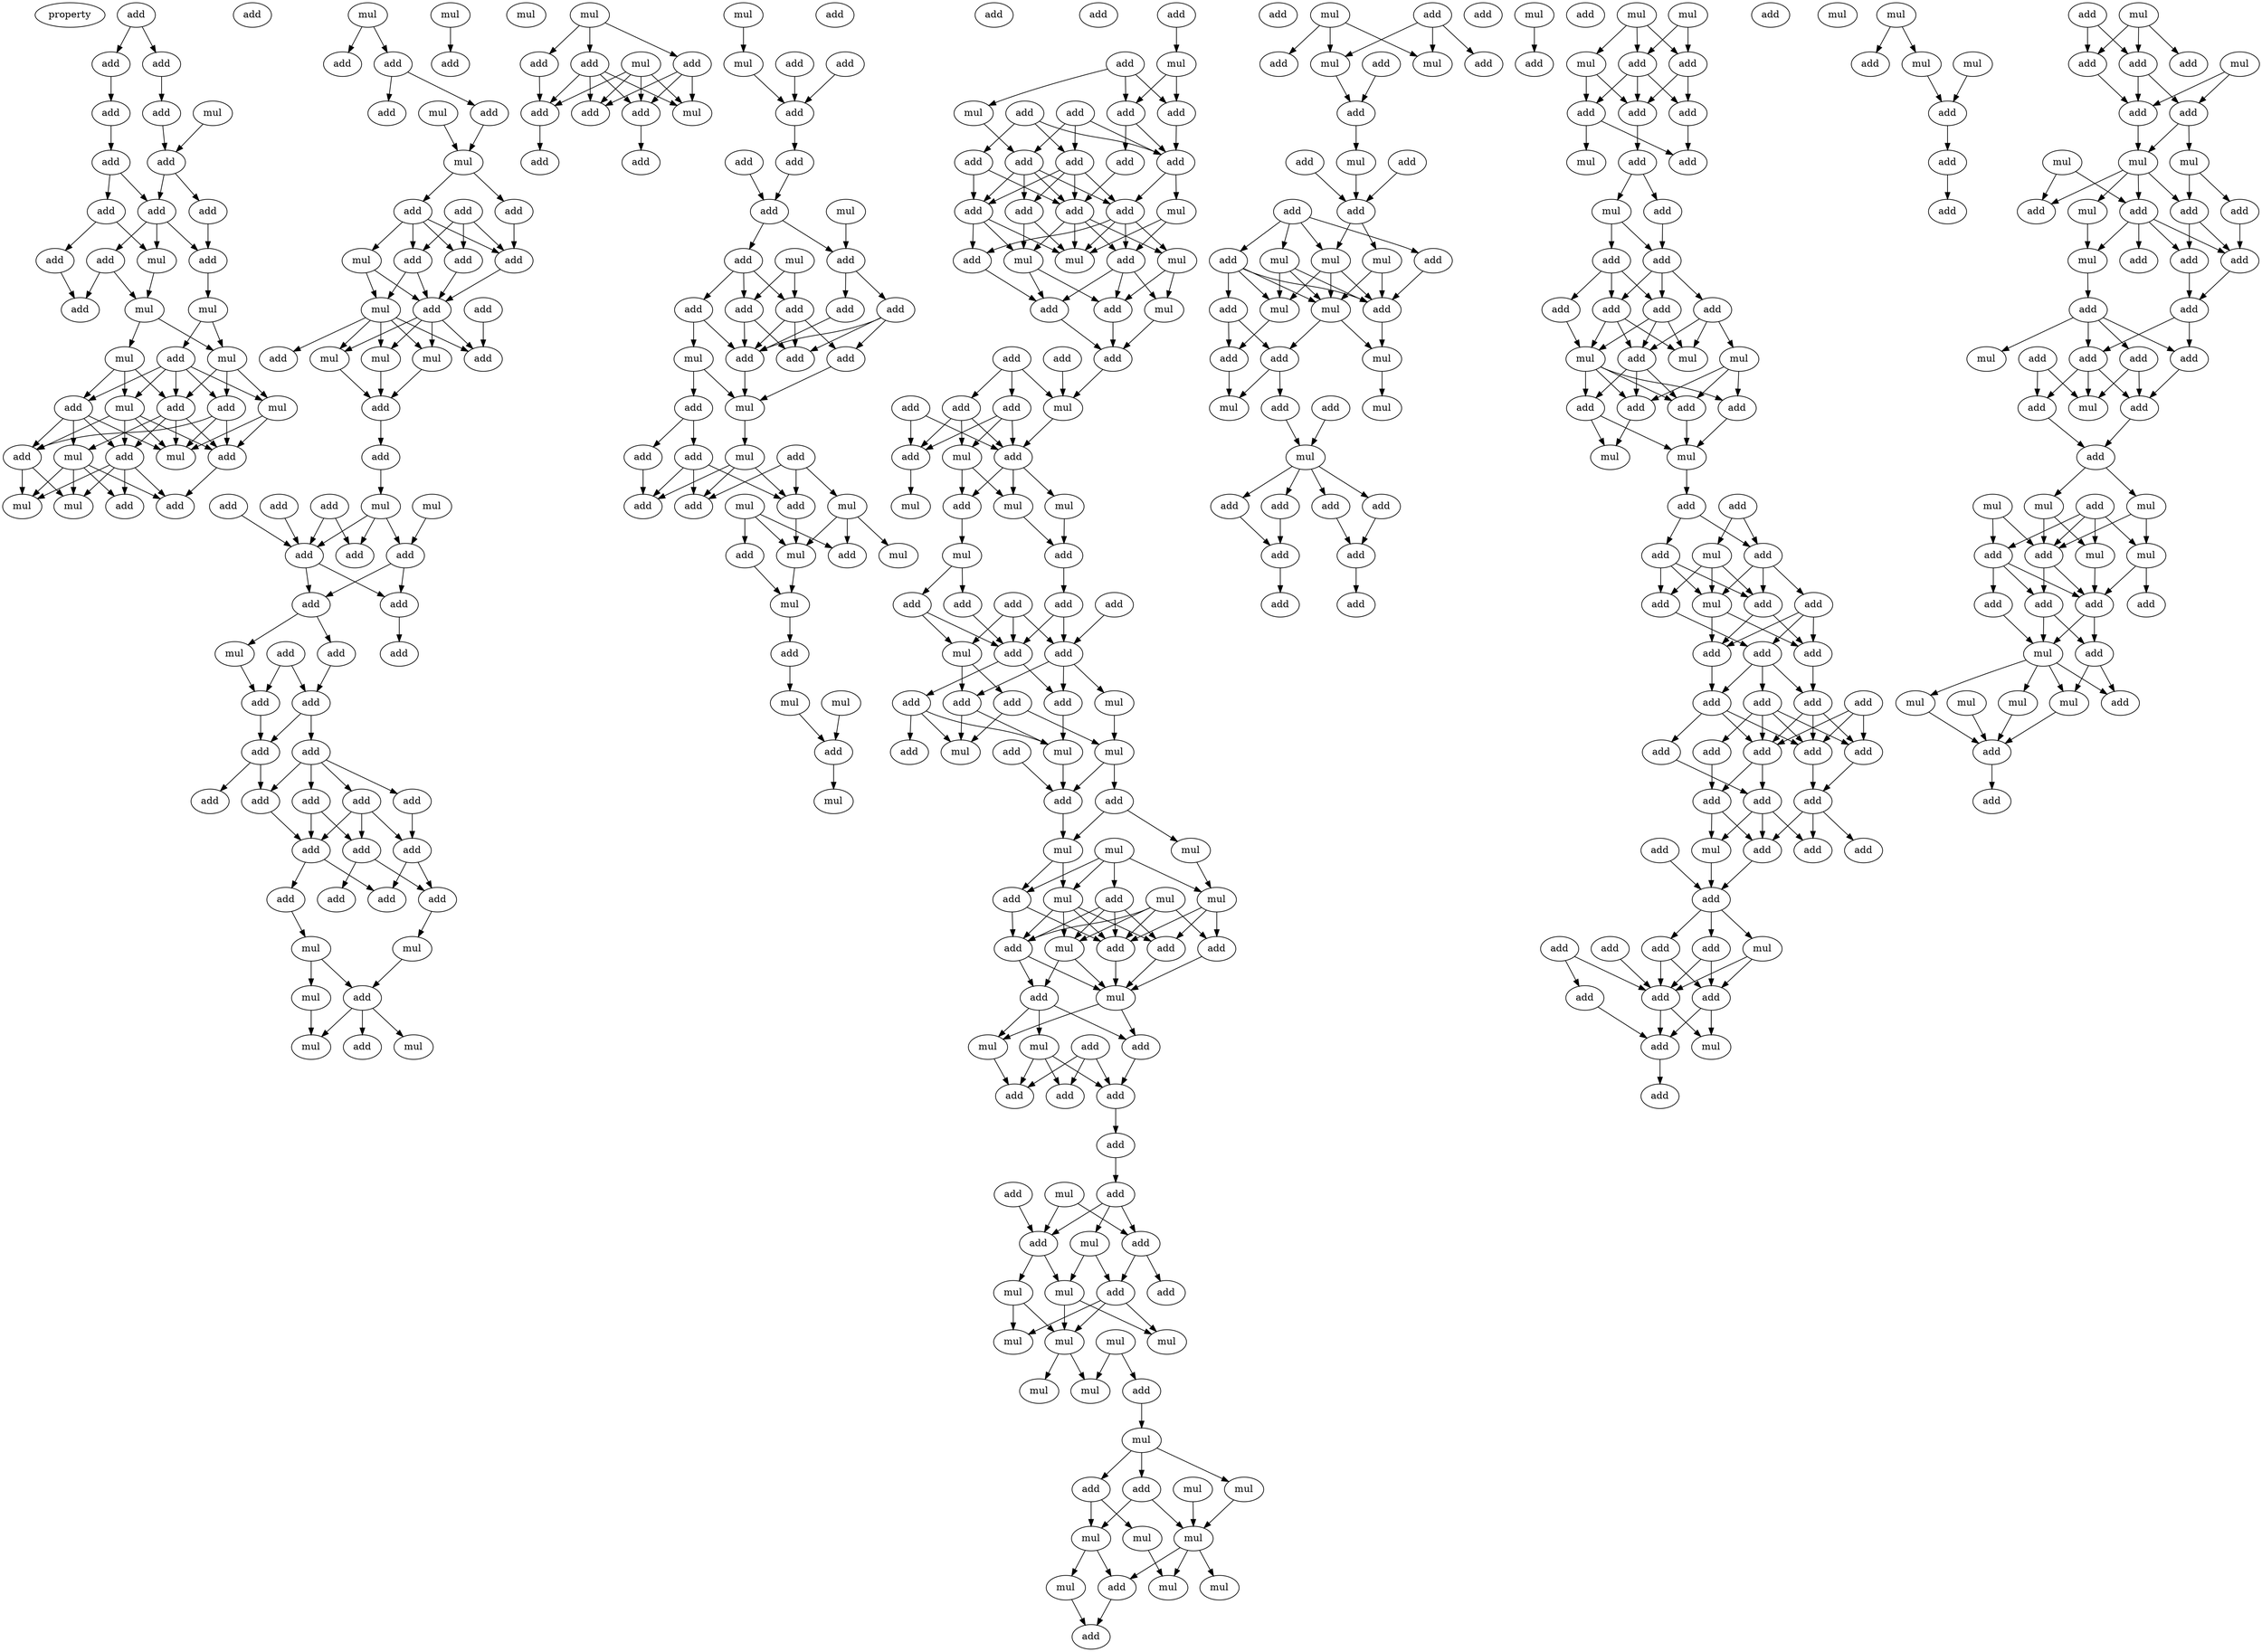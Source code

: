 digraph {
    node [fontcolor=black]
    property [mul=2,lf=1.6]
    0 [ label = add ];
    1 [ label = add ];
    2 [ label = add ];
    3 [ label = add ];
    4 [ label = mul ];
    5 [ label = add ];
    6 [ label = add ];
    7 [ label = add ];
    8 [ label = add ];
    9 [ label = add ];
    10 [ label = add ];
    11 [ label = add ];
    12 [ label = add ];
    13 [ label = add ];
    14 [ label = mul ];
    15 [ label = add ];
    16 [ label = mul ];
    17 [ label = mul ];
    18 [ label = add ];
    19 [ label = mul ];
    20 [ label = mul ];
    21 [ label = add ];
    22 [ label = add ];
    23 [ label = add ];
    24 [ label = mul ];
    25 [ label = mul ];
    26 [ label = add ];
    27 [ label = mul ];
    28 [ label = add ];
    29 [ label = add ];
    30 [ label = add ];
    31 [ label = mul ];
    32 [ label = mul ];
    33 [ label = mul ];
    34 [ label = add ];
    35 [ label = add ];
    36 [ label = mul ];
    37 [ label = add ];
    38 [ label = add ];
    39 [ label = mul ];
    40 [ label = add ];
    41 [ label = add ];
    42 [ label = mul ];
    43 [ label = add ];
    44 [ label = add ];
    45 [ label = add ];
    46 [ label = mul ];
    47 [ label = add ];
    48 [ label = add ];
    49 [ label = add ];
    50 [ label = add ];
    51 [ label = mul ];
    52 [ label = add ];
    53 [ label = mul ];
    54 [ label = add ];
    55 [ label = add ];
    56 [ label = mul ];
    57 [ label = mul ];
    58 [ label = add ];
    59 [ label = add ];
    60 [ label = add ];
    61 [ label = add ];
    62 [ label = add ];
    63 [ label = mul ];
    64 [ label = mul ];
    65 [ label = add ];
    66 [ label = add ];
    67 [ label = add ];
    68 [ label = add ];
    69 [ label = add ];
    70 [ label = add ];
    71 [ label = add ];
    72 [ label = mul ];
    73 [ label = add ];
    74 [ label = add ];
    75 [ label = add ];
    76 [ label = add ];
    77 [ label = add ];
    78 [ label = add ];
    79 [ label = add ];
    80 [ label = add ];
    81 [ label = add ];
    82 [ label = add ];
    83 [ label = add ];
    84 [ label = add ];
    85 [ label = add ];
    86 [ label = add ];
    87 [ label = add ];
    88 [ label = add ];
    89 [ label = add ];
    90 [ label = mul ];
    91 [ label = mul ];
    92 [ label = mul ];
    93 [ label = mul ];
    94 [ label = add ];
    95 [ label = mul ];
    96 [ label = add ];
    97 [ label = mul ];
    98 [ label = mul ];
    99 [ label = add ];
    100 [ label = mul ];
    101 [ label = add ];
    102 [ label = mul ];
    103 [ label = add ];
    104 [ label = add ];
    105 [ label = add ];
    106 [ label = mul ];
    107 [ label = add ];
    108 [ label = add ];
    109 [ label = add ];
    110 [ label = add ];
    111 [ label = mul ];
    112 [ label = mul ];
    113 [ label = add ];
    114 [ label = add ];
    115 [ label = add ];
    116 [ label = add ];
    117 [ label = add ];
    118 [ label = add ];
    119 [ label = mul ];
    120 [ label = add ];
    121 [ label = mul ];
    122 [ label = add ];
    123 [ label = add ];
    124 [ label = add ];
    125 [ label = add ];
    126 [ label = add ];
    127 [ label = add ];
    128 [ label = add ];
    129 [ label = add ];
    130 [ label = add ];
    131 [ label = add ];
    132 [ label = mul ];
    133 [ label = mul ];
    134 [ label = add ];
    135 [ label = add ];
    136 [ label = add ];
    137 [ label = mul ];
    138 [ label = add ];
    139 [ label = add ];
    140 [ label = add ];
    141 [ label = add ];
    142 [ label = mul ];
    143 [ label = mul ];
    144 [ label = add ];
    145 [ label = mul ];
    146 [ label = mul ];
    147 [ label = add ];
    148 [ label = mul ];
    149 [ label = add ];
    150 [ label = add ];
    151 [ label = mul ];
    152 [ label = mul ];
    153 [ label = add ];
    154 [ label = mul ];
    155 [ label = add ];
    156 [ label = add ];
    157 [ label = add ];
    158 [ label = mul ];
    159 [ label = add ];
    160 [ label = add ];
    161 [ label = add ];
    162 [ label = mul ];
    163 [ label = add ];
    164 [ label = add ];
    165 [ label = add ];
    166 [ label = add ];
    167 [ label = add ];
    168 [ label = add ];
    169 [ label = add ];
    170 [ label = add ];
    171 [ label = mul ];
    172 [ label = add ];
    173 [ label = add ];
    174 [ label = mul ];
    175 [ label = mul ];
    176 [ label = add ];
    177 [ label = add ];
    178 [ label = mul ];
    179 [ label = add ];
    180 [ label = mul ];
    181 [ label = add ];
    182 [ label = add ];
    183 [ label = add ];
    184 [ label = add ];
    185 [ label = mul ];
    186 [ label = add ];
    187 [ label = add ];
    188 [ label = add ];
    189 [ label = add ];
    190 [ label = mul ];
    191 [ label = add ];
    192 [ label = mul ];
    193 [ label = add ];
    194 [ label = mul ];
    195 [ label = mul ];
    196 [ label = add ];
    197 [ label = mul ];
    198 [ label = add ];
    199 [ label = add ];
    200 [ label = add ];
    201 [ label = add ];
    202 [ label = add ];
    203 [ label = add ];
    204 [ label = add ];
    205 [ label = mul ];
    206 [ label = add ];
    207 [ label = add ];
    208 [ label = add ];
    209 [ label = mul ];
    210 [ label = add ];
    211 [ label = mul ];
    212 [ label = add ];
    213 [ label = mul ];
    214 [ label = add ];
    215 [ label = mul ];
    216 [ label = add ];
    217 [ label = add ];
    218 [ label = mul ];
    219 [ label = mul ];
    220 [ label = mul ];
    221 [ label = add ];
    222 [ label = mul ];
    223 [ label = add ];
    224 [ label = mul ];
    225 [ label = mul ];
    226 [ label = add ];
    227 [ label = add ];
    228 [ label = mul ];
    229 [ label = add ];
    230 [ label = add ];
    231 [ label = add ];
    232 [ label = mul ];
    233 [ label = add ];
    234 [ label = mul ];
    235 [ label = add ];
    236 [ label = mul ];
    237 [ label = add ];
    238 [ label = add ];
    239 [ label = add ];
    240 [ label = add ];
    241 [ label = add ];
    242 [ label = add ];
    243 [ label = mul ];
    244 [ label = mul ];
    245 [ label = add ];
    246 [ label = add ];
    247 [ label = add ];
    248 [ label = add ];
    249 [ label = mul ];
    250 [ label = mul ];
    251 [ label = mul ];
    252 [ label = mul ];
    253 [ label = mul ];
    254 [ label = mul ];
    255 [ label = mul ];
    256 [ label = mul ];
    257 [ label = add ];
    258 [ label = add ];
    259 [ label = mul ];
    260 [ label = mul ];
    261 [ label = mul ];
    262 [ label = add ];
    263 [ label = add ];
    264 [ label = mul ];
    265 [ label = mul ];
    266 [ label = mul ];
    267 [ label = mul ];
    268 [ label = add ];
    269 [ label = mul ];
    270 [ label = mul ];
    271 [ label = add ];
    272 [ label = mul ];
    273 [ label = add ];
    274 [ label = add ];
    275 [ label = add ];
    276 [ label = mul ];
    277 [ label = mul ];
    278 [ label = add ];
    279 [ label = add ];
    280 [ label = add ];
    281 [ label = mul ];
    282 [ label = add ];
    283 [ label = add ];
    284 [ label = add ];
    285 [ label = add ];
    286 [ label = mul ];
    287 [ label = add ];
    288 [ label = mul ];
    289 [ label = mul ];
    290 [ label = mul ];
    291 [ label = add ];
    292 [ label = mul ];
    293 [ label = add ];
    294 [ label = mul ];
    295 [ label = add ];
    296 [ label = add ];
    297 [ label = mul ];
    298 [ label = add ];
    299 [ label = add ];
    300 [ label = mul ];
    301 [ label = mul ];
    302 [ label = add ];
    303 [ label = add ];
    304 [ label = add ];
    305 [ label = add ];
    306 [ label = add ];
    307 [ label = add ];
    308 [ label = mul ];
    309 [ label = add ];
    310 [ label = add ];
    311 [ label = add ];
    312 [ label = add ];
    313 [ label = add ];
    314 [ label = mul ];
    315 [ label = mul ];
    316 [ label = mul ];
    317 [ label = add ];
    318 [ label = add ];
    319 [ label = add ];
    320 [ label = add ];
    321 [ label = add ];
    322 [ label = mul ];
    323 [ label = add ];
    324 [ label = add ];
    325 [ label = add ];
    326 [ label = mul ];
    327 [ label = add ];
    328 [ label = add ];
    329 [ label = add ];
    330 [ label = add ];
    331 [ label = add ];
    332 [ label = add ];
    333 [ label = add ];
    334 [ label = mul ];
    335 [ label = mul ];
    336 [ label = mul ];
    337 [ label = add ];
    338 [ label = add ];
    339 [ label = add ];
    340 [ label = add ];
    341 [ label = mul ];
    342 [ label = mul ];
    343 [ label = add ];
    344 [ label = add ];
    345 [ label = add ];
    346 [ label = add ];
    347 [ label = mul ];
    348 [ label = add ];
    349 [ label = add ];
    350 [ label = mul ];
    351 [ label = add ];
    352 [ label = add ];
    353 [ label = add ];
    354 [ label = add ];
    355 [ label = add ];
    356 [ label = add ];
    357 [ label = add ];
    358 [ label = add ];
    359 [ label = add ];
    360 [ label = add ];
    361 [ label = add ];
    362 [ label = add ];
    363 [ label = add ];
    364 [ label = add ];
    365 [ label = add ];
    366 [ label = add ];
    367 [ label = add ];
    368 [ label = add ];
    369 [ label = add ];
    370 [ label = mul ];
    371 [ label = add ];
    372 [ label = add ];
    373 [ label = add ];
    374 [ label = add ];
    375 [ label = mul ];
    376 [ label = add ];
    377 [ label = add ];
    378 [ label = add ];
    379 [ label = add ];
    380 [ label = add ];
    381 [ label = add ];
    382 [ label = add ];
    383 [ label = mul ];
    384 [ label = add ];
    385 [ label = mul ];
    386 [ label = mul ];
    387 [ label = mul ];
    388 [ label = add ];
    389 [ label = mul ];
    390 [ label = add ];
    391 [ label = add ];
    392 [ label = add ];
    393 [ label = add ];
    394 [ label = mul ];
    395 [ label = add ];
    396 [ label = add ];
    397 [ label = add ];
    398 [ label = mul ];
    399 [ label = add ];
    400 [ label = add ];
    401 [ label = mul ];
    402 [ label = mul ];
    403 [ label = mul ];
    404 [ label = add ];
    405 [ label = mul ];
    406 [ label = add ];
    407 [ label = add ];
    408 [ label = add ];
    409 [ label = add ];
    410 [ label = add ];
    411 [ label = add ];
    412 [ label = mul ];
    413 [ label = add ];
    414 [ label = add ];
    415 [ label = mul ];
    416 [ label = add ];
    417 [ label = add ];
    418 [ label = add ];
    419 [ label = add ];
    420 [ label = mul ];
    421 [ label = add ];
    422 [ label = add ];
    423 [ label = add ];
    424 [ label = add ];
    425 [ label = mul ];
    426 [ label = mul ];
    427 [ label = mul ];
    428 [ label = add ];
    429 [ label = add ];
    430 [ label = mul ];
    431 [ label = mul ];
    432 [ label = add ];
    433 [ label = add ];
    434 [ label = add ];
    435 [ label = add ];
    436 [ label = add ];
    437 [ label = mul ];
    438 [ label = mul ];
    439 [ label = mul ];
    440 [ label = mul ];
    441 [ label = add ];
    442 [ label = mul ];
    443 [ label = add ];
    444 [ label = add ];
    0 -> 1 [ name = 0 ];
    0 -> 2 [ name = 1 ];
    1 -> 5 [ name = 2 ];
    2 -> 6 [ name = 3 ];
    4 -> 8 [ name = 4 ];
    5 -> 7 [ name = 5 ];
    6 -> 8 [ name = 6 ];
    7 -> 9 [ name = 7 ];
    7 -> 11 [ name = 8 ];
    8 -> 10 [ name = 9 ];
    8 -> 11 [ name = 10 ];
    9 -> 13 [ name = 11 ];
    9 -> 14 [ name = 12 ];
    10 -> 12 [ name = 13 ];
    11 -> 12 [ name = 14 ];
    11 -> 14 [ name = 15 ];
    11 -> 15 [ name = 16 ];
    12 -> 16 [ name = 17 ];
    13 -> 18 [ name = 18 ];
    14 -> 17 [ name = 19 ];
    15 -> 17 [ name = 20 ];
    15 -> 18 [ name = 21 ];
    16 -> 20 [ name = 22 ];
    16 -> 21 [ name = 23 ];
    17 -> 19 [ name = 24 ];
    17 -> 20 [ name = 25 ];
    19 -> 23 [ name = 26 ];
    19 -> 25 [ name = 27 ];
    19 -> 26 [ name = 28 ];
    20 -> 22 [ name = 29 ];
    20 -> 24 [ name = 30 ];
    20 -> 26 [ name = 31 ];
    21 -> 22 [ name = 32 ];
    21 -> 23 [ name = 33 ];
    21 -> 24 [ name = 34 ];
    21 -> 25 [ name = 35 ];
    21 -> 26 [ name = 36 ];
    22 -> 28 [ name = 37 ];
    22 -> 30 [ name = 38 ];
    22 -> 31 [ name = 39 ];
    23 -> 27 [ name = 40 ];
    23 -> 28 [ name = 41 ];
    23 -> 29 [ name = 42 ];
    23 -> 31 [ name = 43 ];
    24 -> 30 [ name = 44 ];
    24 -> 31 [ name = 45 ];
    25 -> 28 [ name = 46 ];
    25 -> 29 [ name = 47 ];
    25 -> 30 [ name = 48 ];
    25 -> 31 [ name = 49 ];
    26 -> 27 [ name = 50 ];
    26 -> 29 [ name = 51 ];
    26 -> 30 [ name = 52 ];
    26 -> 31 [ name = 53 ];
    27 -> 32 [ name = 54 ];
    27 -> 33 [ name = 55 ];
    27 -> 34 [ name = 56 ];
    27 -> 35 [ name = 57 ];
    28 -> 32 [ name = 58 ];
    28 -> 33 [ name = 59 ];
    29 -> 32 [ name = 60 ];
    29 -> 33 [ name = 61 ];
    29 -> 34 [ name = 62 ];
    29 -> 35 [ name = 63 ];
    30 -> 35 [ name = 64 ];
    36 -> 37 [ name = 65 ];
    36 -> 38 [ name = 66 ];
    38 -> 40 [ name = 67 ];
    38 -> 41 [ name = 68 ];
    39 -> 42 [ name = 69 ];
    40 -> 42 [ name = 70 ];
    42 -> 43 [ name = 71 ];
    42 -> 45 [ name = 72 ];
    43 -> 46 [ name = 73 ];
    43 -> 47 [ name = 74 ];
    43 -> 48 [ name = 75 ];
    43 -> 49 [ name = 76 ];
    44 -> 47 [ name = 77 ];
    44 -> 48 [ name = 78 ];
    44 -> 49 [ name = 79 ];
    45 -> 47 [ name = 80 ];
    46 -> 51 [ name = 81 ];
    46 -> 52 [ name = 82 ];
    47 -> 52 [ name = 83 ];
    48 -> 51 [ name = 84 ];
    48 -> 52 [ name = 85 ];
    49 -> 52 [ name = 86 ];
    50 -> 54 [ name = 87 ];
    51 -> 53 [ name = 88 ];
    51 -> 54 [ name = 89 ];
    51 -> 55 [ name = 90 ];
    51 -> 56 [ name = 91 ];
    51 -> 57 [ name = 92 ];
    52 -> 53 [ name = 93 ];
    52 -> 54 [ name = 94 ];
    52 -> 56 [ name = 95 ];
    52 -> 57 [ name = 96 ];
    53 -> 58 [ name = 97 ];
    56 -> 58 [ name = 98 ];
    57 -> 58 [ name = 99 ];
    58 -> 59 [ name = 100 ];
    59 -> 64 [ name = 101 ];
    60 -> 65 [ name = 102 ];
    60 -> 67 [ name = 103 ];
    61 -> 65 [ name = 104 ];
    62 -> 65 [ name = 105 ];
    63 -> 66 [ name = 106 ];
    64 -> 65 [ name = 107 ];
    64 -> 66 [ name = 108 ];
    64 -> 67 [ name = 109 ];
    65 -> 68 [ name = 110 ];
    65 -> 69 [ name = 111 ];
    66 -> 68 [ name = 112 ];
    66 -> 69 [ name = 113 ];
    68 -> 71 [ name = 114 ];
    68 -> 72 [ name = 115 ];
    69 -> 73 [ name = 116 ];
    70 -> 74 [ name = 117 ];
    70 -> 75 [ name = 118 ];
    71 -> 75 [ name = 119 ];
    72 -> 74 [ name = 120 ];
    74 -> 76 [ name = 121 ];
    75 -> 76 [ name = 122 ];
    75 -> 77 [ name = 123 ];
    76 -> 79 [ name = 124 ];
    76 -> 81 [ name = 125 ];
    77 -> 78 [ name = 126 ];
    77 -> 80 [ name = 127 ];
    77 -> 81 [ name = 128 ];
    77 -> 82 [ name = 129 ];
    78 -> 84 [ name = 130 ];
    78 -> 85 [ name = 131 ];
    80 -> 83 [ name = 132 ];
    80 -> 84 [ name = 133 ];
    80 -> 85 [ name = 134 ];
    81 -> 84 [ name = 135 ];
    82 -> 83 [ name = 136 ];
    83 -> 88 [ name = 137 ];
    83 -> 89 [ name = 138 ];
    84 -> 86 [ name = 139 ];
    84 -> 88 [ name = 140 ];
    85 -> 87 [ name = 141 ];
    85 -> 89 [ name = 142 ];
    86 -> 91 [ name = 143 ];
    89 -> 90 [ name = 144 ];
    90 -> 94 [ name = 145 ];
    91 -> 93 [ name = 146 ];
    91 -> 94 [ name = 147 ];
    92 -> 99 [ name = 148 ];
    93 -> 98 [ name = 149 ];
    94 -> 96 [ name = 150 ];
    94 -> 97 [ name = 151 ];
    94 -> 98 [ name = 152 ];
    100 -> 101 [ name = 153 ];
    100 -> 103 [ name = 154 ];
    100 -> 104 [ name = 155 ];
    101 -> 105 [ name = 156 ];
    102 -> 105 [ name = 157 ];
    102 -> 106 [ name = 158 ];
    102 -> 107 [ name = 159 ];
    102 -> 108 [ name = 160 ];
    103 -> 105 [ name = 161 ];
    103 -> 106 [ name = 162 ];
    103 -> 107 [ name = 163 ];
    103 -> 108 [ name = 164 ];
    104 -> 106 [ name = 165 ];
    104 -> 107 [ name = 166 ];
    104 -> 108 [ name = 167 ];
    105 -> 110 [ name = 168 ];
    108 -> 109 [ name = 169 ];
    111 -> 112 [ name = 170 ];
    112 -> 116 [ name = 171 ];
    113 -> 116 [ name = 172 ];
    114 -> 116 [ name = 173 ];
    116 -> 118 [ name = 174 ];
    117 -> 120 [ name = 175 ];
    118 -> 120 [ name = 176 ];
    119 -> 123 [ name = 177 ];
    120 -> 122 [ name = 178 ];
    120 -> 123 [ name = 179 ];
    121 -> 124 [ name = 180 ];
    121 -> 127 [ name = 181 ];
    122 -> 124 [ name = 182 ];
    122 -> 127 [ name = 183 ];
    122 -> 128 [ name = 184 ];
    123 -> 125 [ name = 185 ];
    123 -> 126 [ name = 186 ];
    124 -> 129 [ name = 187 ];
    124 -> 130 [ name = 188 ];
    125 -> 130 [ name = 189 ];
    126 -> 129 [ name = 190 ];
    126 -> 130 [ name = 191 ];
    126 -> 131 [ name = 192 ];
    127 -> 129 [ name = 193 ];
    127 -> 130 [ name = 194 ];
    127 -> 131 [ name = 195 ];
    128 -> 130 [ name = 196 ];
    128 -> 132 [ name = 197 ];
    130 -> 133 [ name = 198 ];
    131 -> 133 [ name = 199 ];
    132 -> 133 [ name = 200 ];
    132 -> 134 [ name = 201 ];
    133 -> 137 [ name = 202 ];
    134 -> 135 [ name = 203 ];
    134 -> 136 [ name = 204 ];
    135 -> 139 [ name = 205 ];
    135 -> 140 [ name = 206 ];
    135 -> 141 [ name = 207 ];
    136 -> 140 [ name = 208 ];
    137 -> 139 [ name = 209 ];
    137 -> 140 [ name = 210 ];
    137 -> 141 [ name = 211 ];
    138 -> 139 [ name = 212 ];
    138 -> 141 [ name = 213 ];
    138 -> 143 [ name = 214 ];
    141 -> 146 [ name = 215 ];
    142 -> 144 [ name = 216 ];
    142 -> 146 [ name = 217 ];
    142 -> 147 [ name = 218 ];
    143 -> 144 [ name = 219 ];
    143 -> 145 [ name = 220 ];
    143 -> 146 [ name = 221 ];
    146 -> 148 [ name = 222 ];
    147 -> 148 [ name = 223 ];
    148 -> 150 [ name = 224 ];
    150 -> 151 [ name = 225 ];
    151 -> 153 [ name = 226 ];
    152 -> 153 [ name = 227 ];
    153 -> 154 [ name = 228 ];
    156 -> 158 [ name = 229 ];
    157 -> 159 [ name = 230 ];
    157 -> 160 [ name = 231 ];
    157 -> 162 [ name = 232 ];
    158 -> 159 [ name = 233 ];
    158 -> 160 [ name = 234 ];
    159 -> 164 [ name = 235 ];
    159 -> 166 [ name = 236 ];
    160 -> 166 [ name = 237 ];
    161 -> 165 [ name = 238 ];
    161 -> 166 [ name = 239 ];
    161 -> 167 [ name = 240 ];
    162 -> 168 [ name = 241 ];
    163 -> 165 [ name = 242 ];
    163 -> 166 [ name = 243 ];
    163 -> 168 [ name = 244 ];
    164 -> 172 [ name = 245 ];
    165 -> 169 [ name = 246 ];
    165 -> 170 [ name = 247 ];
    165 -> 172 [ name = 248 ];
    165 -> 173 [ name = 249 ];
    166 -> 169 [ name = 250 ];
    166 -> 171 [ name = 251 ];
    167 -> 172 [ name = 252 ];
    167 -> 173 [ name = 253 ];
    168 -> 169 [ name = 254 ];
    168 -> 170 [ name = 255 ];
    168 -> 172 [ name = 256 ];
    168 -> 173 [ name = 257 ];
    169 -> 175 [ name = 258 ];
    169 -> 176 [ name = 259 ];
    169 -> 177 [ name = 260 ];
    169 -> 178 [ name = 261 ];
    170 -> 174 [ name = 262 ];
    170 -> 175 [ name = 263 ];
    171 -> 175 [ name = 264 ];
    171 -> 177 [ name = 265 ];
    172 -> 174 [ name = 266 ];
    172 -> 175 [ name = 267 ];
    172 -> 177 [ name = 268 ];
    172 -> 178 [ name = 269 ];
    173 -> 174 [ name = 270 ];
    173 -> 175 [ name = 271 ];
    173 -> 176 [ name = 272 ];
    174 -> 179 [ name = 273 ];
    174 -> 181 [ name = 274 ];
    176 -> 181 [ name = 275 ];
    177 -> 179 [ name = 276 ];
    177 -> 180 [ name = 277 ];
    177 -> 181 [ name = 278 ];
    178 -> 179 [ name = 279 ];
    178 -> 180 [ name = 280 ];
    179 -> 184 [ name = 281 ];
    180 -> 184 [ name = 282 ];
    181 -> 184 [ name = 283 ];
    182 -> 185 [ name = 284 ];
    183 -> 185 [ name = 285 ];
    183 -> 186 [ name = 286 ];
    183 -> 187 [ name = 287 ];
    184 -> 185 [ name = 288 ];
    185 -> 189 [ name = 289 ];
    186 -> 189 [ name = 290 ];
    186 -> 190 [ name = 291 ];
    186 -> 191 [ name = 292 ];
    187 -> 189 [ name = 293 ];
    187 -> 190 [ name = 294 ];
    187 -> 191 [ name = 295 ];
    188 -> 189 [ name = 296 ];
    188 -> 191 [ name = 297 ];
    189 -> 192 [ name = 298 ];
    189 -> 193 [ name = 299 ];
    189 -> 195 [ name = 300 ];
    190 -> 193 [ name = 301 ];
    190 -> 195 [ name = 302 ];
    191 -> 194 [ name = 303 ];
    192 -> 196 [ name = 304 ];
    193 -> 197 [ name = 305 ];
    195 -> 196 [ name = 306 ];
    196 -> 201 [ name = 307 ];
    197 -> 199 [ name = 308 ];
    197 -> 202 [ name = 309 ];
    198 -> 203 [ name = 310 ];
    199 -> 204 [ name = 311 ];
    200 -> 203 [ name = 312 ];
    200 -> 204 [ name = 313 ];
    200 -> 205 [ name = 314 ];
    201 -> 203 [ name = 315 ];
    201 -> 204 [ name = 316 ];
    202 -> 204 [ name = 317 ];
    202 -> 205 [ name = 318 ];
    203 -> 207 [ name = 319 ];
    203 -> 209 [ name = 320 ];
    203 -> 210 [ name = 321 ];
    204 -> 206 [ name = 322 ];
    204 -> 210 [ name = 323 ];
    205 -> 207 [ name = 324 ];
    205 -> 208 [ name = 325 ];
    206 -> 211 [ name = 326 ];
    206 -> 213 [ name = 327 ];
    206 -> 214 [ name = 328 ];
    207 -> 211 [ name = 329 ];
    207 -> 213 [ name = 330 ];
    208 -> 213 [ name = 331 ];
    208 -> 215 [ name = 332 ];
    209 -> 215 [ name = 333 ];
    210 -> 211 [ name = 334 ];
    211 -> 217 [ name = 335 ];
    212 -> 217 [ name = 336 ];
    215 -> 216 [ name = 337 ];
    215 -> 217 [ name = 338 ];
    216 -> 219 [ name = 339 ];
    216 -> 220 [ name = 340 ];
    217 -> 219 [ name = 341 ];
    218 -> 221 [ name = 342 ];
    218 -> 223 [ name = 343 ];
    218 -> 224 [ name = 344 ];
    218 -> 225 [ name = 345 ];
    219 -> 223 [ name = 346 ];
    219 -> 225 [ name = 347 ];
    220 -> 224 [ name = 348 ];
    221 -> 226 [ name = 349 ];
    221 -> 227 [ name = 350 ];
    221 -> 228 [ name = 351 ];
    221 -> 230 [ name = 352 ];
    222 -> 227 [ name = 353 ];
    222 -> 228 [ name = 354 ];
    222 -> 229 [ name = 355 ];
    222 -> 230 [ name = 356 ];
    223 -> 227 [ name = 357 ];
    223 -> 230 [ name = 358 ];
    224 -> 226 [ name = 359 ];
    224 -> 227 [ name = 360 ];
    224 -> 229 [ name = 361 ];
    225 -> 226 [ name = 362 ];
    225 -> 227 [ name = 363 ];
    225 -> 228 [ name = 364 ];
    225 -> 230 [ name = 365 ];
    226 -> 232 [ name = 366 ];
    227 -> 232 [ name = 367 ];
    228 -> 231 [ name = 368 ];
    228 -> 232 [ name = 369 ];
    229 -> 232 [ name = 370 ];
    230 -> 231 [ name = 371 ];
    230 -> 232 [ name = 372 ];
    231 -> 233 [ name = 373 ];
    231 -> 234 [ name = 374 ];
    231 -> 236 [ name = 375 ];
    232 -> 233 [ name = 376 ];
    232 -> 236 [ name = 377 ];
    233 -> 238 [ name = 378 ];
    234 -> 237 [ name = 379 ];
    234 -> 238 [ name = 380 ];
    234 -> 239 [ name = 381 ];
    235 -> 237 [ name = 382 ];
    235 -> 238 [ name = 383 ];
    235 -> 239 [ name = 384 ];
    236 -> 239 [ name = 385 ];
    238 -> 240 [ name = 386 ];
    240 -> 242 [ name = 387 ];
    241 -> 245 [ name = 388 ];
    242 -> 244 [ name = 389 ];
    242 -> 245 [ name = 390 ];
    242 -> 246 [ name = 391 ];
    243 -> 245 [ name = 392 ];
    243 -> 246 [ name = 393 ];
    244 -> 248 [ name = 394 ];
    244 -> 249 [ name = 395 ];
    245 -> 249 [ name = 396 ];
    245 -> 250 [ name = 397 ];
    246 -> 247 [ name = 398 ];
    246 -> 248 [ name = 399 ];
    248 -> 251 [ name = 400 ];
    248 -> 252 [ name = 401 ];
    248 -> 254 [ name = 402 ];
    249 -> 251 [ name = 403 ];
    249 -> 254 [ name = 404 ];
    250 -> 252 [ name = 405 ];
    250 -> 254 [ name = 406 ];
    253 -> 256 [ name = 407 ];
    253 -> 258 [ name = 408 ];
    254 -> 255 [ name = 409 ];
    254 -> 256 [ name = 410 ];
    258 -> 259 [ name = 411 ];
    259 -> 260 [ name = 412 ];
    259 -> 262 [ name = 413 ];
    259 -> 263 [ name = 414 ];
    260 -> 266 [ name = 415 ];
    261 -> 266 [ name = 416 ];
    262 -> 264 [ name = 417 ];
    262 -> 265 [ name = 418 ];
    263 -> 264 [ name = 419 ];
    263 -> 266 [ name = 420 ];
    264 -> 268 [ name = 421 ];
    264 -> 269 [ name = 422 ];
    265 -> 270 [ name = 423 ];
    266 -> 267 [ name = 424 ];
    266 -> 268 [ name = 425 ];
    266 -> 270 [ name = 426 ];
    268 -> 271 [ name = 427 ];
    269 -> 271 [ name = 428 ];
    272 -> 275 [ name = 429 ];
    272 -> 276 [ name = 430 ];
    272 -> 277 [ name = 431 ];
    273 -> 274 [ name = 432 ];
    273 -> 276 [ name = 433 ];
    273 -> 277 [ name = 434 ];
    276 -> 279 [ name = 435 ];
    278 -> 279 [ name = 436 ];
    279 -> 281 [ name = 437 ];
    280 -> 283 [ name = 438 ];
    281 -> 283 [ name = 439 ];
    282 -> 283 [ name = 440 ];
    283 -> 288 [ name = 441 ];
    283 -> 289 [ name = 442 ];
    284 -> 285 [ name = 443 ];
    284 -> 286 [ name = 444 ];
    284 -> 287 [ name = 445 ];
    284 -> 288 [ name = 446 ];
    285 -> 290 [ name = 447 ];
    285 -> 291 [ name = 448 ];
    285 -> 292 [ name = 449 ];
    285 -> 293 [ name = 450 ];
    286 -> 290 [ name = 451 ];
    286 -> 292 [ name = 452 ];
    286 -> 293 [ name = 453 ];
    287 -> 293 [ name = 454 ];
    288 -> 290 [ name = 455 ];
    288 -> 292 [ name = 456 ];
    288 -> 293 [ name = 457 ];
    289 -> 290 [ name = 458 ];
    289 -> 293 [ name = 459 ];
    290 -> 294 [ name = 460 ];
    290 -> 296 [ name = 461 ];
    291 -> 295 [ name = 462 ];
    291 -> 296 [ name = 463 ];
    292 -> 295 [ name = 464 ];
    293 -> 294 [ name = 465 ];
    294 -> 300 [ name = 466 ];
    295 -> 297 [ name = 467 ];
    296 -> 297 [ name = 468 ];
    296 -> 299 [ name = 469 ];
    298 -> 301 [ name = 470 ];
    299 -> 301 [ name = 471 ];
    301 -> 302 [ name = 472 ];
    301 -> 304 [ name = 473 ];
    301 -> 305 [ name = 474 ];
    301 -> 306 [ name = 475 ];
    302 -> 307 [ name = 476 ];
    304 -> 309 [ name = 477 ];
    305 -> 309 [ name = 478 ];
    306 -> 307 [ name = 479 ];
    307 -> 311 [ name = 480 ];
    308 -> 312 [ name = 481 ];
    309 -> 310 [ name = 482 ];
    314 -> 316 [ name = 483 ];
    314 -> 317 [ name = 484 ];
    314 -> 318 [ name = 485 ];
    315 -> 317 [ name = 486 ];
    315 -> 318 [ name = 487 ];
    316 -> 319 [ name = 488 ];
    316 -> 320 [ name = 489 ];
    317 -> 320 [ name = 490 ];
    317 -> 321 [ name = 491 ];
    318 -> 319 [ name = 492 ];
    318 -> 320 [ name = 493 ];
    318 -> 321 [ name = 494 ];
    319 -> 322 [ name = 495 ];
    319 -> 324 [ name = 496 ];
    320 -> 323 [ name = 497 ];
    321 -> 324 [ name = 498 ];
    323 -> 325 [ name = 499 ];
    323 -> 326 [ name = 500 ];
    325 -> 327 [ name = 501 ];
    326 -> 327 [ name = 502 ];
    326 -> 328 [ name = 503 ];
    327 -> 330 [ name = 504 ];
    327 -> 331 [ name = 505 ];
    327 -> 332 [ name = 506 ];
    328 -> 329 [ name = 507 ];
    328 -> 331 [ name = 508 ];
    328 -> 332 [ name = 509 ];
    329 -> 335 [ name = 510 ];
    330 -> 333 [ name = 511 ];
    330 -> 334 [ name = 512 ];
    330 -> 336 [ name = 513 ];
    331 -> 333 [ name = 514 ];
    331 -> 335 [ name = 515 ];
    331 -> 336 [ name = 516 ];
    332 -> 333 [ name = 517 ];
    332 -> 335 [ name = 518 ];
    332 -> 336 [ name = 519 ];
    333 -> 337 [ name = 520 ];
    333 -> 339 [ name = 521 ];
    333 -> 340 [ name = 522 ];
    334 -> 337 [ name = 523 ];
    334 -> 338 [ name = 524 ];
    334 -> 340 [ name = 525 ];
    335 -> 337 [ name = 526 ];
    335 -> 338 [ name = 527 ];
    335 -> 339 [ name = 528 ];
    335 -> 340 [ name = 529 ];
    337 -> 341 [ name = 530 ];
    338 -> 341 [ name = 531 ];
    339 -> 341 [ name = 532 ];
    339 -> 342 [ name = 533 ];
    340 -> 342 [ name = 534 ];
    341 -> 343 [ name = 535 ];
    343 -> 345 [ name = 536 ];
    343 -> 348 [ name = 537 ];
    344 -> 347 [ name = 538 ];
    344 -> 348 [ name = 539 ];
    345 -> 349 [ name = 540 ];
    345 -> 350 [ name = 541 ];
    345 -> 352 [ name = 542 ];
    347 -> 349 [ name = 543 ];
    347 -> 350 [ name = 544 ];
    347 -> 352 [ name = 545 ];
    348 -> 349 [ name = 546 ];
    348 -> 350 [ name = 547 ];
    348 -> 351 [ name = 548 ];
    349 -> 353 [ name = 549 ];
    349 -> 355 [ name = 550 ];
    350 -> 353 [ name = 551 ];
    350 -> 355 [ name = 552 ];
    351 -> 353 [ name = 553 ];
    351 -> 354 [ name = 554 ];
    351 -> 355 [ name = 555 ];
    352 -> 354 [ name = 556 ];
    353 -> 357 [ name = 557 ];
    354 -> 356 [ name = 558 ];
    354 -> 357 [ name = 559 ];
    354 -> 359 [ name = 560 ];
    355 -> 359 [ name = 561 ];
    356 -> 360 [ name = 562 ];
    356 -> 361 [ name = 563 ];
    356 -> 362 [ name = 564 ];
    356 -> 364 [ name = 565 ];
    357 -> 360 [ name = 566 ];
    357 -> 361 [ name = 567 ];
    357 -> 362 [ name = 568 ];
    358 -> 360 [ name = 569 ];
    358 -> 361 [ name = 570 ];
    358 -> 362 [ name = 571 ];
    359 -> 360 [ name = 572 ];
    359 -> 361 [ name = 573 ];
    359 -> 363 [ name = 574 ];
    360 -> 365 [ name = 575 ];
    360 -> 366 [ name = 576 ];
    361 -> 367 [ name = 577 ];
    362 -> 367 [ name = 578 ];
    363 -> 366 [ name = 579 ];
    364 -> 365 [ name = 580 ];
    365 -> 370 [ name = 581 ];
    365 -> 371 [ name = 582 ];
    366 -> 368 [ name = 583 ];
    366 -> 370 [ name = 584 ];
    366 -> 371 [ name = 585 ];
    367 -> 368 [ name = 586 ];
    367 -> 371 [ name = 587 ];
    367 -> 372 [ name = 588 ];
    369 -> 373 [ name = 589 ];
    370 -> 373 [ name = 590 ];
    371 -> 373 [ name = 591 ];
    373 -> 375 [ name = 592 ];
    373 -> 376 [ name = 593 ];
    373 -> 377 [ name = 594 ];
    374 -> 379 [ name = 595 ];
    374 -> 380 [ name = 596 ];
    375 -> 379 [ name = 597 ];
    375 -> 381 [ name = 598 ];
    376 -> 379 [ name = 599 ];
    376 -> 381 [ name = 600 ];
    377 -> 379 [ name = 601 ];
    377 -> 381 [ name = 602 ];
    378 -> 379 [ name = 603 ];
    379 -> 382 [ name = 604 ];
    379 -> 383 [ name = 605 ];
    380 -> 382 [ name = 606 ];
    381 -> 382 [ name = 607 ];
    381 -> 383 [ name = 608 ];
    382 -> 384 [ name = 609 ];
    386 -> 388 [ name = 610 ];
    386 -> 389 [ name = 611 ];
    387 -> 390 [ name = 612 ];
    389 -> 390 [ name = 613 ];
    390 -> 391 [ name = 614 ];
    391 -> 392 [ name = 615 ];
    393 -> 395 [ name = 616 ];
    393 -> 397 [ name = 617 ];
    394 -> 395 [ name = 618 ];
    394 -> 396 [ name = 619 ];
    394 -> 397 [ name = 620 ];
    395 -> 399 [ name = 621 ];
    397 -> 399 [ name = 622 ];
    397 -> 400 [ name = 623 ];
    398 -> 399 [ name = 624 ];
    398 -> 400 [ name = 625 ];
    399 -> 403 [ name = 626 ];
    400 -> 401 [ name = 627 ];
    400 -> 403 [ name = 628 ];
    401 -> 404 [ name = 629 ];
    401 -> 408 [ name = 630 ];
    402 -> 406 [ name = 631 ];
    402 -> 407 [ name = 632 ];
    403 -> 405 [ name = 633 ];
    403 -> 406 [ name = 634 ];
    403 -> 407 [ name = 635 ];
    403 -> 408 [ name = 636 ];
    404 -> 410 [ name = 637 ];
    405 -> 412 [ name = 638 ];
    407 -> 409 [ name = 639 ];
    407 -> 410 [ name = 640 ];
    407 -> 411 [ name = 641 ];
    407 -> 412 [ name = 642 ];
    408 -> 409 [ name = 643 ];
    408 -> 410 [ name = 644 ];
    409 -> 413 [ name = 645 ];
    410 -> 413 [ name = 646 ];
    412 -> 414 [ name = 647 ];
    413 -> 416 [ name = 648 ];
    413 -> 417 [ name = 649 ];
    414 -> 415 [ name = 650 ];
    414 -> 416 [ name = 651 ];
    414 -> 417 [ name = 652 ];
    414 -> 419 [ name = 653 ];
    416 -> 422 [ name = 654 ];
    417 -> 420 [ name = 655 ];
    417 -> 421 [ name = 656 ];
    417 -> 422 [ name = 657 ];
    418 -> 420 [ name = 658 ];
    418 -> 421 [ name = 659 ];
    419 -> 420 [ name = 660 ];
    419 -> 422 [ name = 661 ];
    421 -> 423 [ name = 662 ];
    422 -> 423 [ name = 663 ];
    423 -> 425 [ name = 664 ];
    423 -> 426 [ name = 665 ];
    424 -> 428 [ name = 666 ];
    424 -> 429 [ name = 667 ];
    424 -> 430 [ name = 668 ];
    424 -> 431 [ name = 669 ];
    425 -> 428 [ name = 670 ];
    425 -> 430 [ name = 671 ];
    426 -> 428 [ name = 672 ];
    426 -> 431 [ name = 673 ];
    427 -> 428 [ name = 674 ];
    427 -> 429 [ name = 675 ];
    428 -> 433 [ name = 676 ];
    428 -> 435 [ name = 677 ];
    429 -> 432 [ name = 678 ];
    429 -> 433 [ name = 679 ];
    429 -> 435 [ name = 680 ];
    430 -> 433 [ name = 681 ];
    431 -> 433 [ name = 682 ];
    431 -> 434 [ name = 683 ];
    432 -> 437 [ name = 684 ];
    433 -> 436 [ name = 685 ];
    433 -> 437 [ name = 686 ];
    435 -> 436 [ name = 687 ];
    435 -> 437 [ name = 688 ];
    436 -> 439 [ name = 689 ];
    436 -> 441 [ name = 690 ];
    437 -> 439 [ name = 691 ];
    437 -> 440 [ name = 692 ];
    437 -> 441 [ name = 693 ];
    437 -> 442 [ name = 694 ];
    438 -> 443 [ name = 695 ];
    439 -> 443 [ name = 696 ];
    440 -> 443 [ name = 697 ];
    442 -> 443 [ name = 698 ];
    443 -> 444 [ name = 699 ];
}
